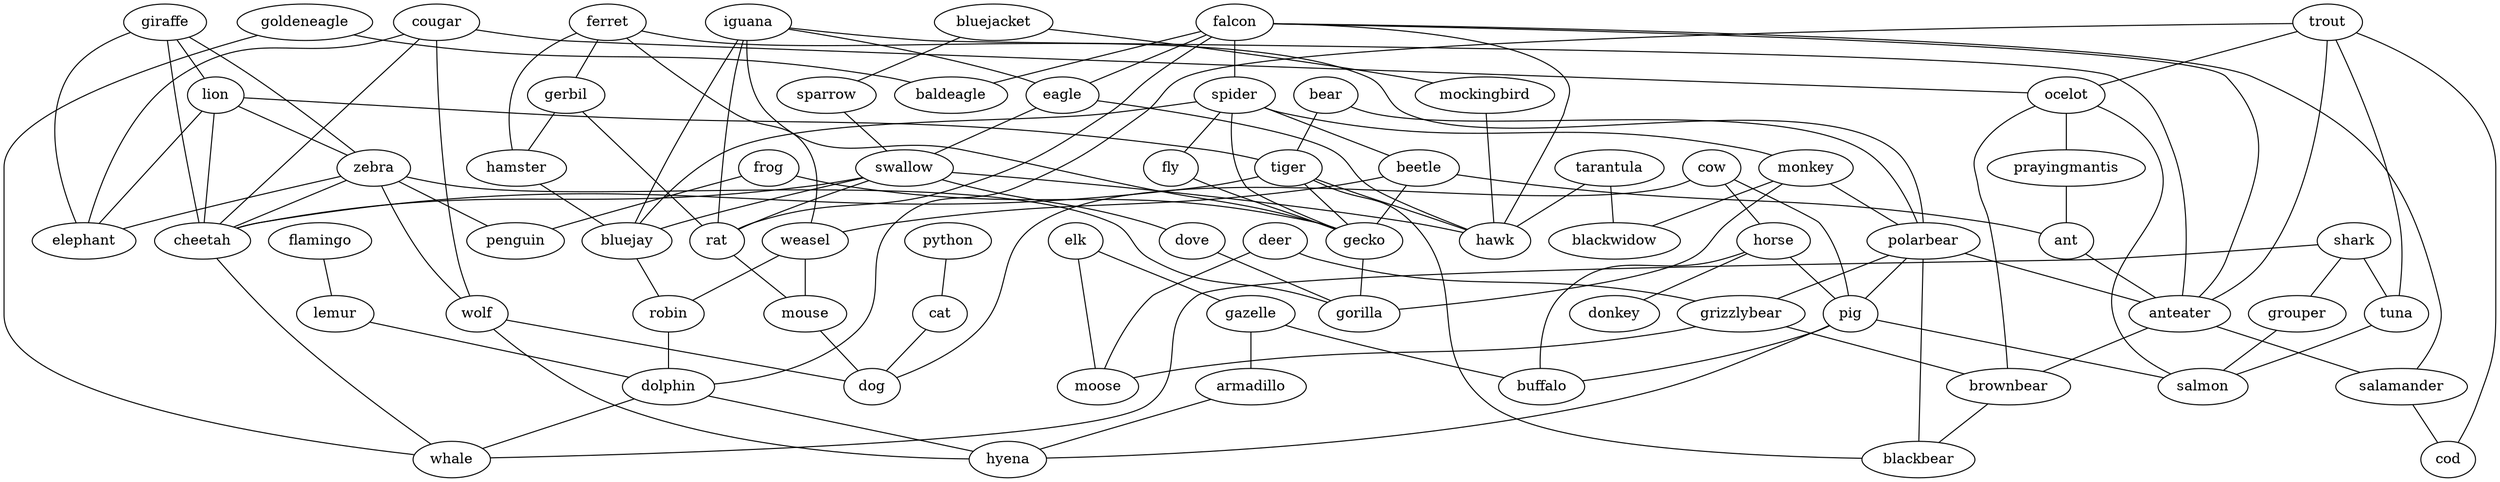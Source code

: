 strict graph  {
	bluejacket -- sparrow	 [weight=1];
	bluejacket -- mockingbird	 [weight=1];
	sparrow -- swallow	 [weight=1];
	elk -- gazelle	 [weight=1];
	elk -- moose	 [weight=1];
	cougar -- wolf	 [weight=1];
	cougar -- ocelot	 [weight=1];
	cougar -- elephant	 [weight=1];
	cougar -- cheetah	 [weight=1];
	python -- cat	 [weight=1];
	bear -- polarbear	 [weight=1];
	bear -- tiger	 [weight=1];
	ferret -- gerbil	 [weight=1];
	ferret -- hamster	 [weight=1];
	ferret -- weasel	 [weight=1];
	ferret -- polarbear	 [weight=1];
	giraffe -- lion	 [weight=1];
	giraffe -- zebra	 [weight=1];
	giraffe -- elephant	 [weight=1];
	giraffe -- cheetah	 [weight=1];
	falcon -- spider	 [weight=1];
	falcon -- baldeagle	 [weight=1];
	falcon -- eagle	 [weight=1];
	falcon -- rat	 [weight=1];
	falcon -- anteater	 [weight=1];
	falcon -- salamander	 [weight=1];
	falcon -- hawk	 [weight=1];
	flamingo -- lemur	 [weight=1];
	goldeneagle -- baldeagle	 [weight=1];
	goldeneagle -- whale	 [weight=1];
	spider -- beetle	 [weight=1];
	spider -- monkey	 [weight=1];
	spider -- fly	 [weight=1];
	spider -- bluejay	 [weight=1];
	spider -- gecko	 [weight=1];
	lion -- zebra	 [weight=1];
	lion -- tiger	 [weight=1];
	lion -- elephant	 [weight=1];
	lion -- cheetah	 [weight=1];
	zebra -- wolf	 [weight=1];
	zebra -- penguin	 [weight=1];
	zebra -- elephant	 [weight=1];
	zebra -- cheetah	 [weight=1];
	zebra -- gorilla	 [weight=1];
	beetle -- weasel	 [weight=1];
	beetle -- ant	 [weight=1];
	beetle -- gecko	 [weight=1];
	tarantula -- hawk	 [weight=1];
	tarantula -- blackwidow	 [weight=1];
	iguana -- eagle	 [weight=1];
	iguana -- bluejay	 [weight=1];
	iguana -- rat	 [weight=1];
	iguana -- anteater	 [weight=1];
	iguana -- gecko	 [weight=1];
	trout -- ocelot	 [weight=1];
	trout -- tuna	 [weight=1];
	trout -- dolphin	 [weight=1];
	trout -- anteater	 [weight=1];
	trout -- cod	 [weight=1];
	eagle -- swallow	 [weight=1];
	eagle -- hawk	 [weight=1];
	gerbil -- hamster	 [weight=1];
	gerbil -- rat	 [weight=1];
	cow -- horse	 [weight=1];
	cow -- pig	 [weight=1];
	cow -- dog	 [weight=1];
	lemur -- dolphin	 [weight=1];
	wolf -- dog	 [weight=1];
	wolf -- hyena	 [weight=1];
	hamster -- bluejay	 [weight=1];
	swallow -- bluejay	 [weight=1];
	swallow -- rat	 [weight=1];
	swallow -- cheetah	 [weight=1];
	swallow -- hawk	 [weight=1];
	swallow -- dove	 [weight=1];
	gazelle -- armadillo	 [weight=1];
	gazelle -- buffalo	 [weight=1];
	shark -- tuna	 [weight=1];
	shark -- grouper	 [weight=1];
	shark -- whale	 [weight=1];
	weasel -- robin	 [weight=1];
	weasel -- mouse	 [weight=1];
	ocelot -- prayingmantis	 [weight=1];
	ocelot -- brownbear	 [weight=1];
	ocelot -- salmon	 [weight=1];
	tuna -- salmon	 [weight=1];
	horse -- donkey	 [weight=1];
	horse -- pig	 [weight=1];
	horse -- buffalo	 [weight=1];
	monkey -- polarbear	 [weight=1];
	monkey -- gorilla	 [weight=1];
	monkey -- blackwidow	 [weight=1];
	prayingmantis -- ant	 [weight=1];
	frog -- penguin	 [weight=1];
	frog -- gecko	 [weight=1];
	polarbear -- pig	 [weight=1];
	polarbear -- anteater	 [weight=1];
	polarbear -- grizzlybear	 [weight=1];
	polarbear -- blackbear	 [weight=1];
	tiger -- gecko	 [weight=1];
	tiger -- cheetah	 [weight=1];
	tiger -- hawk	 [weight=1];
	tiger -- blackbear	 [weight=1];
	armadillo -- hyena	 [weight=1];
	fly -- gecko	 [weight=1];
	bluejay -- robin	 [weight=1];
	cat -- dog	 [weight=1];
	robin -- dolphin	 [weight=1];
	dolphin -- whale	 [weight=1];
	dolphin -- hyena	 [weight=1];
	deer -- grizzlybear	 [weight=1];
	deer -- moose	 [weight=1];
	pig -- salmon	 [weight=1];
	pig -- hyena	 [weight=1];
	pig -- buffalo	 [weight=1];
	ant -- anteater	 [weight=1];
	rat -- mouse	 [weight=1];
	mockingbird -- hawk	 [weight=1];
	anteater -- brownbear	 [weight=1];
	anteater -- salamander	 [weight=1];
	grizzlybear -- brownbear	 [weight=1];
	grizzlybear -- moose	 [weight=1];
	gecko -- gorilla	 [weight=1];
	grouper -- salmon	 [weight=1];
	mouse -- dog	 [weight=1];
	cheetah -- whale	 [weight=1];
	brownbear -- blackbear	 [weight=1];
	salamander -- cod	 [weight=1];
	dove -- gorilla	 [weight=1];
}

